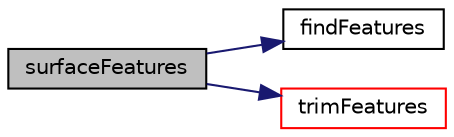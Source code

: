digraph "surfaceFeatures"
{
  bgcolor="transparent";
  edge [fontname="Helvetica",fontsize="10",labelfontname="Helvetica",labelfontsize="10"];
  node [fontname="Helvetica",fontsize="10",shape=record];
  rankdir="LR";
  Node1 [label="surfaceFeatures",height=0.2,width=0.4,color="black", fillcolor="grey75", style="filled" fontcolor="black"];
  Node1 -> Node2 [color="midnightblue",fontsize="10",style="solid",fontname="Helvetica"];
  Node2 [label="findFeatures",height=0.2,width=0.4,color="black",URL="$classFoam_1_1surfaceFeatures.html#a104ad1549afa89b0b6ae590fda99816a",tooltip="Find feature edges using provided included angle. "];
  Node1 -> Node3 [color="midnightblue",fontsize="10",style="solid",fontname="Helvetica"];
  Node3 [label="trimFeatures",height=0.2,width=0.4,color="red",URL="$classFoam_1_1surfaceFeatures.html#af640d0750bcc401bc012c69e60b809a8",tooltip="Delete small sets of edges. Edges are stringed up and any. "];
}
